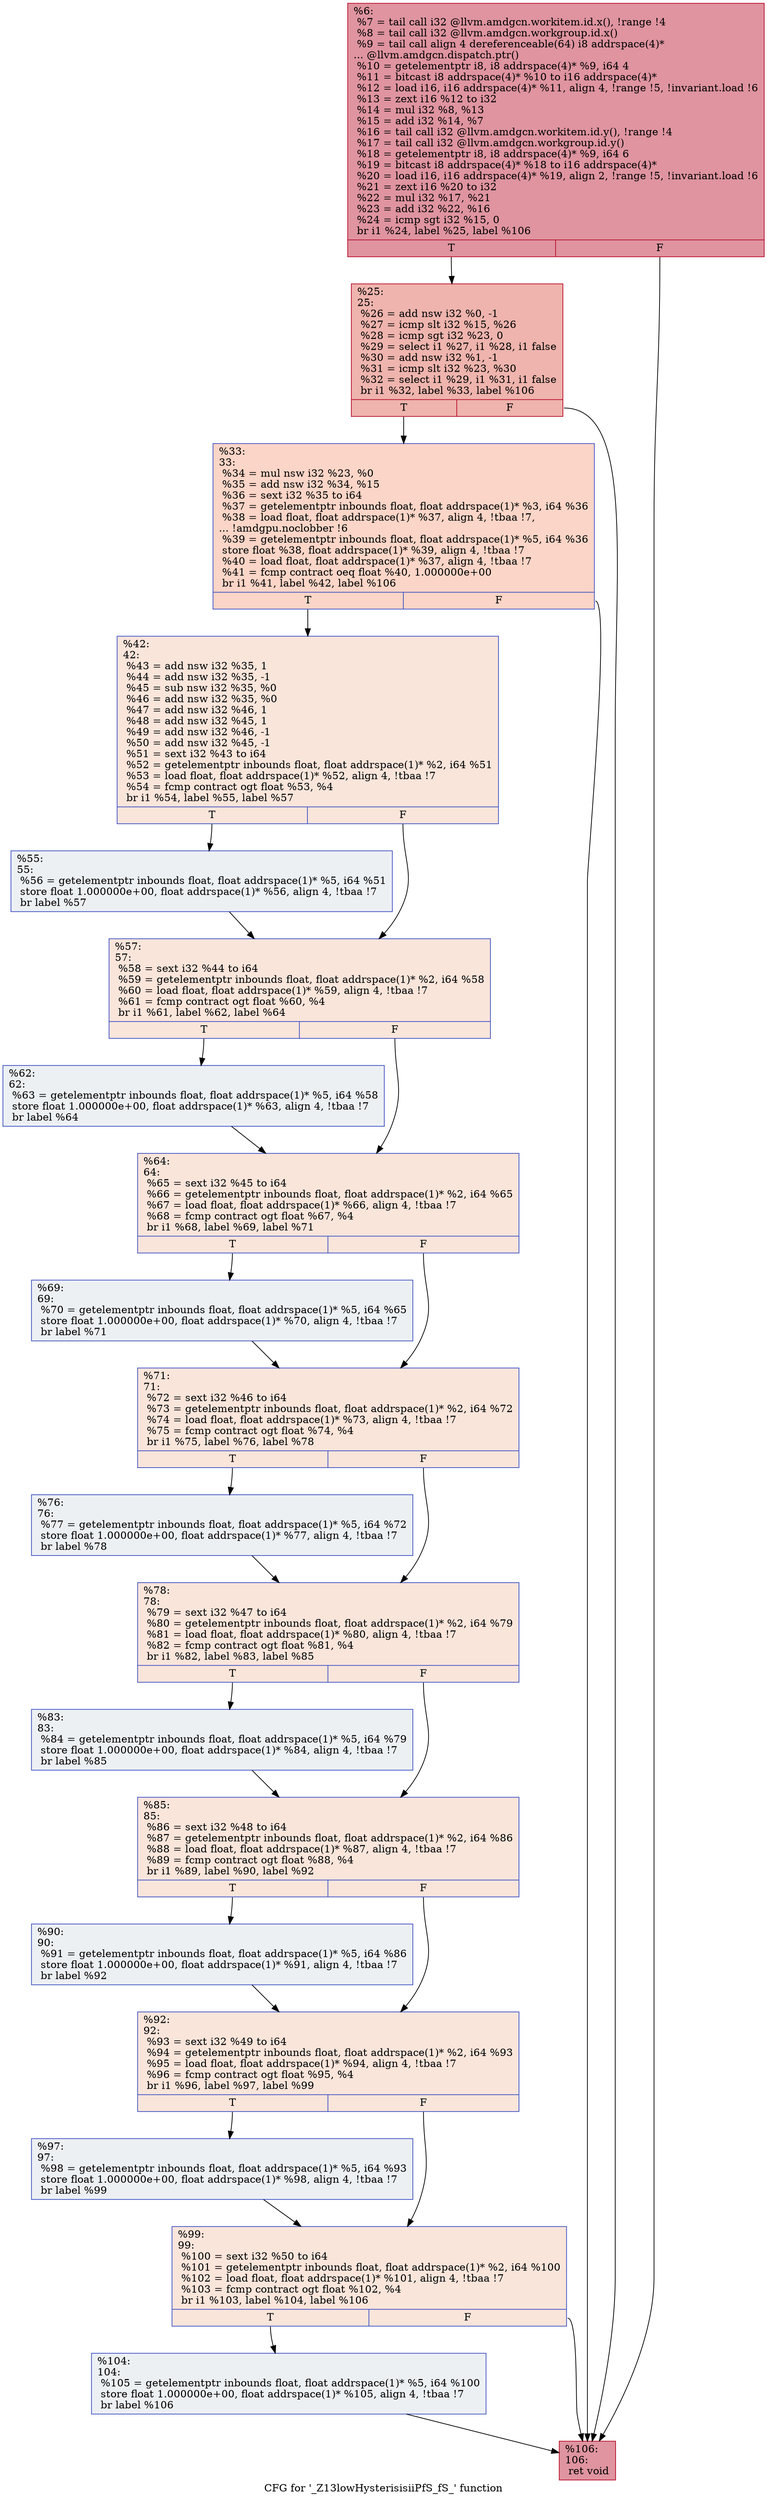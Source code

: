 digraph "CFG for '_Z13lowHysterisisiiPfS_fS_' function" {
	label="CFG for '_Z13lowHysterisisiiPfS_fS_' function";

	Node0x5634700 [shape=record,color="#b70d28ff", style=filled, fillcolor="#b70d2870",label="{%6:\l  %7 = tail call i32 @llvm.amdgcn.workitem.id.x(), !range !4\l  %8 = tail call i32 @llvm.amdgcn.workgroup.id.x()\l  %9 = tail call align 4 dereferenceable(64) i8 addrspace(4)*\l... @llvm.amdgcn.dispatch.ptr()\l  %10 = getelementptr i8, i8 addrspace(4)* %9, i64 4\l  %11 = bitcast i8 addrspace(4)* %10 to i16 addrspace(4)*\l  %12 = load i16, i16 addrspace(4)* %11, align 4, !range !5, !invariant.load !6\l  %13 = zext i16 %12 to i32\l  %14 = mul i32 %8, %13\l  %15 = add i32 %14, %7\l  %16 = tail call i32 @llvm.amdgcn.workitem.id.y(), !range !4\l  %17 = tail call i32 @llvm.amdgcn.workgroup.id.y()\l  %18 = getelementptr i8, i8 addrspace(4)* %9, i64 6\l  %19 = bitcast i8 addrspace(4)* %18 to i16 addrspace(4)*\l  %20 = load i16, i16 addrspace(4)* %19, align 2, !range !5, !invariant.load !6\l  %21 = zext i16 %20 to i32\l  %22 = mul i32 %17, %21\l  %23 = add i32 %22, %16\l  %24 = icmp sgt i32 %15, 0\l  br i1 %24, label %25, label %106\l|{<s0>T|<s1>F}}"];
	Node0x5634700:s0 -> Node0x5638010;
	Node0x5634700:s1 -> Node0x56380a0;
	Node0x5638010 [shape=record,color="#b70d28ff", style=filled, fillcolor="#d8564670",label="{%25:\l25:                                               \l  %26 = add nsw i32 %0, -1\l  %27 = icmp slt i32 %15, %26\l  %28 = icmp sgt i32 %23, 0\l  %29 = select i1 %27, i1 %28, i1 false\l  %30 = add nsw i32 %1, -1\l  %31 = icmp slt i32 %23, %30\l  %32 = select i1 %29, i1 %31, i1 false\l  br i1 %32, label %33, label %106\l|{<s0>T|<s1>F}}"];
	Node0x5638010:s0 -> Node0x5636d10;
	Node0x5638010:s1 -> Node0x56380a0;
	Node0x5636d10 [shape=record,color="#3d50c3ff", style=filled, fillcolor="#f5a08170",label="{%33:\l33:                                               \l  %34 = mul nsw i32 %23, %0\l  %35 = add nsw i32 %34, %15\l  %36 = sext i32 %35 to i64\l  %37 = getelementptr inbounds float, float addrspace(1)* %3, i64 %36\l  %38 = load float, float addrspace(1)* %37, align 4, !tbaa !7,\l... !amdgpu.noclobber !6\l  %39 = getelementptr inbounds float, float addrspace(1)* %5, i64 %36\l  store float %38, float addrspace(1)* %39, align 4, !tbaa !7\l  %40 = load float, float addrspace(1)* %37, align 4, !tbaa !7\l  %41 = fcmp contract oeq float %40, 1.000000e+00\l  br i1 %41, label %42, label %106\l|{<s0>T|<s1>F}}"];
	Node0x5636d10:s0 -> Node0x5639f60;
	Node0x5636d10:s1 -> Node0x56380a0;
	Node0x5639f60 [shape=record,color="#3d50c3ff", style=filled, fillcolor="#f4c5ad70",label="{%42:\l42:                                               \l  %43 = add nsw i32 %35, 1\l  %44 = add nsw i32 %35, -1\l  %45 = sub nsw i32 %35, %0\l  %46 = add nsw i32 %35, %0\l  %47 = add nsw i32 %46, 1\l  %48 = add nsw i32 %45, 1\l  %49 = add nsw i32 %46, -1\l  %50 = add nsw i32 %45, -1\l  %51 = sext i32 %43 to i64\l  %52 = getelementptr inbounds float, float addrspace(1)* %2, i64 %51\l  %53 = load float, float addrspace(1)* %52, align 4, !tbaa !7\l  %54 = fcmp contract ogt float %53, %4\l  br i1 %54, label %55, label %57\l|{<s0>T|<s1>F}}"];
	Node0x5639f60:s0 -> Node0x563a760;
	Node0x5639f60:s1 -> Node0x563a7b0;
	Node0x563a760 [shape=record,color="#3d50c3ff", style=filled, fillcolor="#d6dce470",label="{%55:\l55:                                               \l  %56 = getelementptr inbounds float, float addrspace(1)* %5, i64 %51\l  store float 1.000000e+00, float addrspace(1)* %56, align 4, !tbaa !7\l  br label %57\l}"];
	Node0x563a760 -> Node0x563a7b0;
	Node0x563a7b0 [shape=record,color="#3d50c3ff", style=filled, fillcolor="#f4c5ad70",label="{%57:\l57:                                               \l  %58 = sext i32 %44 to i64\l  %59 = getelementptr inbounds float, float addrspace(1)* %2, i64 %58\l  %60 = load float, float addrspace(1)* %59, align 4, !tbaa !7\l  %61 = fcmp contract ogt float %60, %4\l  br i1 %61, label %62, label %64\l|{<s0>T|<s1>F}}"];
	Node0x563a7b0:s0 -> Node0x563aca0;
	Node0x563a7b0:s1 -> Node0x563acf0;
	Node0x563aca0 [shape=record,color="#3d50c3ff", style=filled, fillcolor="#d6dce470",label="{%62:\l62:                                               \l  %63 = getelementptr inbounds float, float addrspace(1)* %5, i64 %58\l  store float 1.000000e+00, float addrspace(1)* %63, align 4, !tbaa !7\l  br label %64\l}"];
	Node0x563aca0 -> Node0x563acf0;
	Node0x563acf0 [shape=record,color="#3d50c3ff", style=filled, fillcolor="#f4c5ad70",label="{%64:\l64:                                               \l  %65 = sext i32 %45 to i64\l  %66 = getelementptr inbounds float, float addrspace(1)* %2, i64 %65\l  %67 = load float, float addrspace(1)* %66, align 4, !tbaa !7\l  %68 = fcmp contract ogt float %67, %4\l  br i1 %68, label %69, label %71\l|{<s0>T|<s1>F}}"];
	Node0x563acf0:s0 -> Node0x563b3a0;
	Node0x563acf0:s1 -> Node0x563b3f0;
	Node0x563b3a0 [shape=record,color="#3d50c3ff", style=filled, fillcolor="#d6dce470",label="{%69:\l69:                                               \l  %70 = getelementptr inbounds float, float addrspace(1)* %5, i64 %65\l  store float 1.000000e+00, float addrspace(1)* %70, align 4, !tbaa !7\l  br label %71\l}"];
	Node0x563b3a0 -> Node0x563b3f0;
	Node0x563b3f0 [shape=record,color="#3d50c3ff", style=filled, fillcolor="#f4c5ad70",label="{%71:\l71:                                               \l  %72 = sext i32 %46 to i64\l  %73 = getelementptr inbounds float, float addrspace(1)* %2, i64 %72\l  %74 = load float, float addrspace(1)* %73, align 4, !tbaa !7\l  %75 = fcmp contract ogt float %74, %4\l  br i1 %75, label %76, label %78\l|{<s0>T|<s1>F}}"];
	Node0x563b3f0:s0 -> Node0x563b8a0;
	Node0x563b3f0:s1 -> Node0x563b8f0;
	Node0x563b8a0 [shape=record,color="#3d50c3ff", style=filled, fillcolor="#d6dce470",label="{%76:\l76:                                               \l  %77 = getelementptr inbounds float, float addrspace(1)* %5, i64 %72\l  store float 1.000000e+00, float addrspace(1)* %77, align 4, !tbaa !7\l  br label %78\l}"];
	Node0x563b8a0 -> Node0x563b8f0;
	Node0x563b8f0 [shape=record,color="#3d50c3ff", style=filled, fillcolor="#f4c5ad70",label="{%78:\l78:                                               \l  %79 = sext i32 %47 to i64\l  %80 = getelementptr inbounds float, float addrspace(1)* %2, i64 %79\l  %81 = load float, float addrspace(1)* %80, align 4, !tbaa !7\l  %82 = fcmp contract ogt float %81, %4\l  br i1 %82, label %83, label %85\l|{<s0>T|<s1>F}}"];
	Node0x563b8f0:s0 -> Node0x563bda0;
	Node0x563b8f0:s1 -> Node0x563bdf0;
	Node0x563bda0 [shape=record,color="#3d50c3ff", style=filled, fillcolor="#d6dce470",label="{%83:\l83:                                               \l  %84 = getelementptr inbounds float, float addrspace(1)* %5, i64 %79\l  store float 1.000000e+00, float addrspace(1)* %84, align 4, !tbaa !7\l  br label %85\l}"];
	Node0x563bda0 -> Node0x563bdf0;
	Node0x563bdf0 [shape=record,color="#3d50c3ff", style=filled, fillcolor="#f4c5ad70",label="{%85:\l85:                                               \l  %86 = sext i32 %48 to i64\l  %87 = getelementptr inbounds float, float addrspace(1)* %2, i64 %86\l  %88 = load float, float addrspace(1)* %87, align 4, !tbaa !7\l  %89 = fcmp contract ogt float %88, %4\l  br i1 %89, label %90, label %92\l|{<s0>T|<s1>F}}"];
	Node0x563bdf0:s0 -> Node0x563c2a0;
	Node0x563bdf0:s1 -> Node0x563c2f0;
	Node0x563c2a0 [shape=record,color="#3d50c3ff", style=filled, fillcolor="#d6dce470",label="{%90:\l90:                                               \l  %91 = getelementptr inbounds float, float addrspace(1)* %5, i64 %86\l  store float 1.000000e+00, float addrspace(1)* %91, align 4, !tbaa !7\l  br label %92\l}"];
	Node0x563c2a0 -> Node0x563c2f0;
	Node0x563c2f0 [shape=record,color="#3d50c3ff", style=filled, fillcolor="#f4c5ad70",label="{%92:\l92:                                               \l  %93 = sext i32 %49 to i64\l  %94 = getelementptr inbounds float, float addrspace(1)* %2, i64 %93\l  %95 = load float, float addrspace(1)* %94, align 4, !tbaa !7\l  %96 = fcmp contract ogt float %95, %4\l  br i1 %96, label %97, label %99\l|{<s0>T|<s1>F}}"];
	Node0x563c2f0:s0 -> Node0x563c7a0;
	Node0x563c2f0:s1 -> Node0x563c7f0;
	Node0x563c7a0 [shape=record,color="#3d50c3ff", style=filled, fillcolor="#d6dce470",label="{%97:\l97:                                               \l  %98 = getelementptr inbounds float, float addrspace(1)* %5, i64 %93\l  store float 1.000000e+00, float addrspace(1)* %98, align 4, !tbaa !7\l  br label %99\l}"];
	Node0x563c7a0 -> Node0x563c7f0;
	Node0x563c7f0 [shape=record,color="#3d50c3ff", style=filled, fillcolor="#f4c5ad70",label="{%99:\l99:                                               \l  %100 = sext i32 %50 to i64\l  %101 = getelementptr inbounds float, float addrspace(1)* %2, i64 %100\l  %102 = load float, float addrspace(1)* %101, align 4, !tbaa !7\l  %103 = fcmp contract ogt float %102, %4\l  br i1 %103, label %104, label %106\l|{<s0>T|<s1>F}}"];
	Node0x563c7f0:s0 -> Node0x563cca0;
	Node0x563c7f0:s1 -> Node0x56380a0;
	Node0x563cca0 [shape=record,color="#3d50c3ff", style=filled, fillcolor="#d6dce470",label="{%104:\l104:                                              \l  %105 = getelementptr inbounds float, float addrspace(1)* %5, i64 %100\l  store float 1.000000e+00, float addrspace(1)* %105, align 4, !tbaa !7\l  br label %106\l}"];
	Node0x563cca0 -> Node0x56380a0;
	Node0x56380a0 [shape=record,color="#b70d28ff", style=filled, fillcolor="#b70d2870",label="{%106:\l106:                                              \l  ret void\l}"];
}
